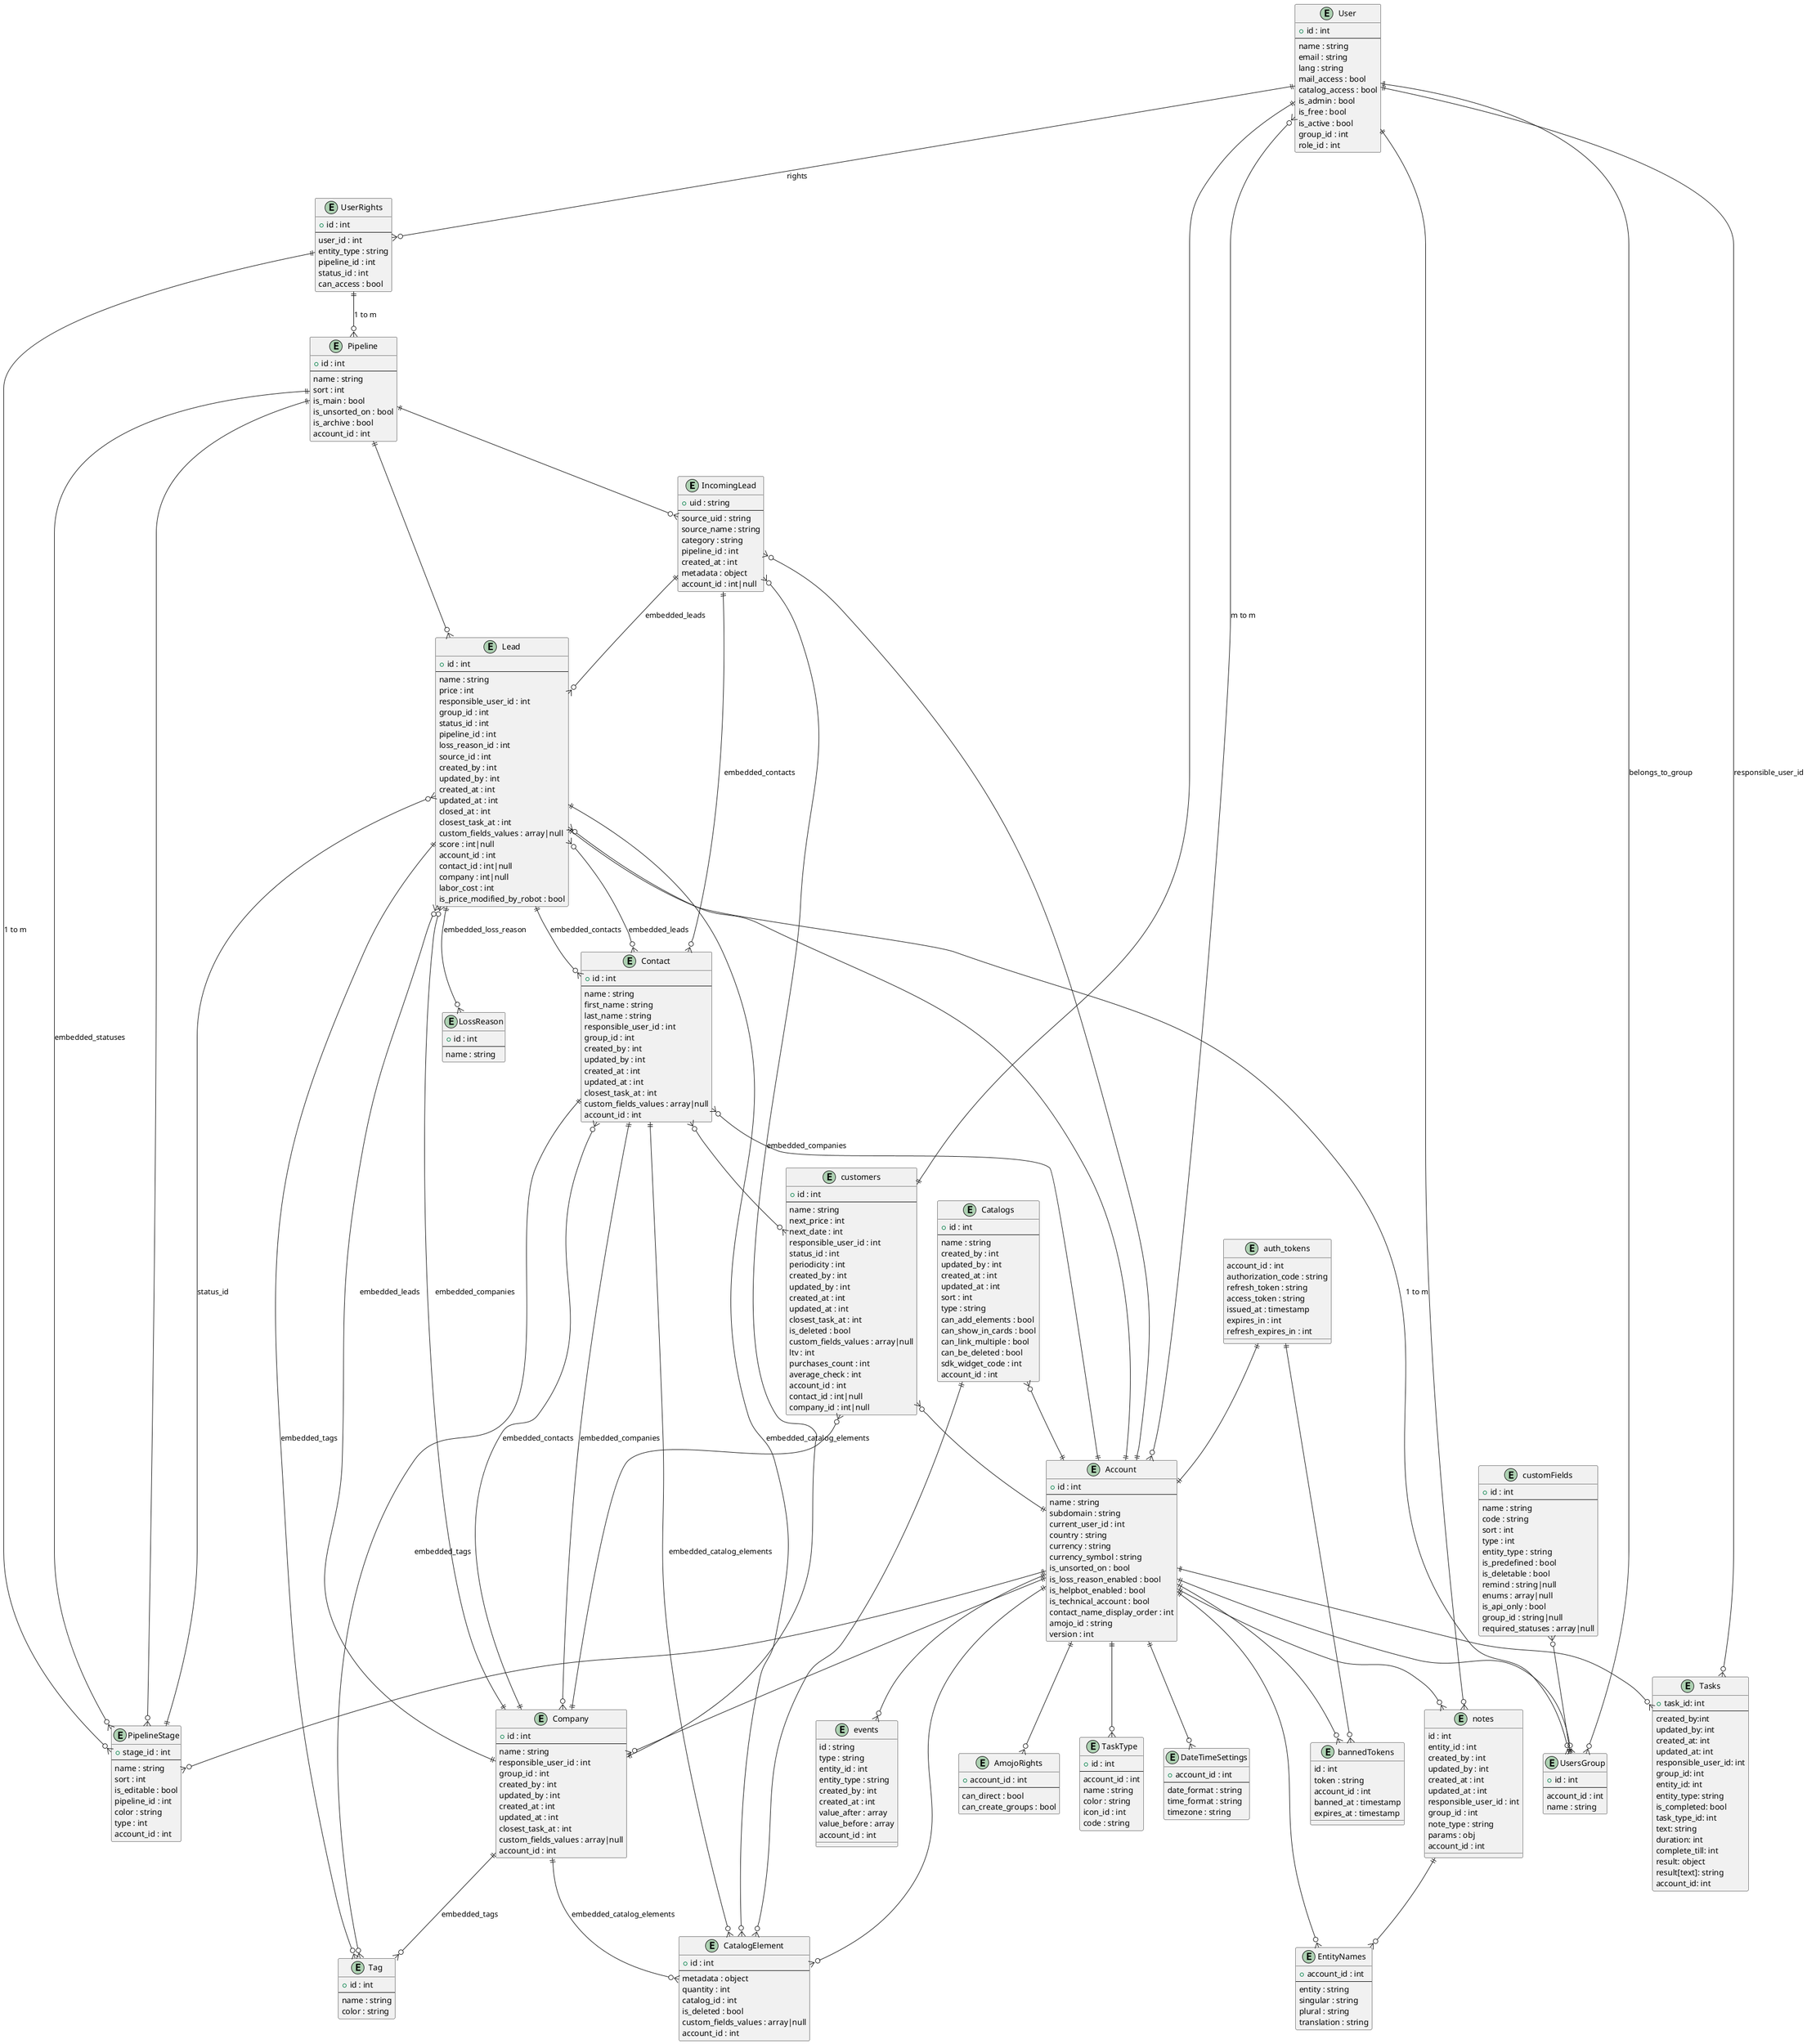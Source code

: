 @startuml

entity IncomingLead {
  + uid : string
  --
  source_uid : string
  source_name : string
  category : string
  pipeline_id : int
  created_at : int
  metadata : object
  account_id : int|null
}

entity Lead {
  + id : int
  --
  name : string
  price : int
  responsible_user_id : int
  group_id : int
  status_id : int
  pipeline_id : int
  loss_reason_id : int
  source_id : int
  created_by : int
  updated_by : int
  created_at : int
  updated_at : int
  closed_at : int
  closest_task_at : int
  custom_fields_values : array|null
  score : int|null
  account_id : int
  contact_id : int|null
  company : int|null
  labor_cost : int
  is_price_modified_by_robot : bool
}

entity Contact {
  + id : int
  --
  name : string
  first_name : string
  last_name : string
  responsible_user_id : int
  group_id : int
  created_by : int
  updated_by : int
  created_at : int
  updated_at : int
  closest_task_at : int
  custom_fields_values : array|null
  account_id : int
}

entity Company {
  + id : int
  --
  name : string
  responsible_user_id : int
  group_id : int
  created_by : int
  updated_by : int
  created_at : int
  updated_at : int
  closest_task_at : int
  custom_fields_values : array|null
  account_id : int
}

entity User {
  + id : int
  --
  name : string
  email : string
  lang : string
  mail_access : bool
  catalog_access : bool
  is_admin : bool
  is_free : bool
  is_active : bool
  group_id : int
  role_id : int
}

entity UserRights {
  + id : int
  --
  user_id : int
  entity_type : string 
  pipeline_id : int
  status_id : int
  can_access : bool       
}


entity LossReason {
  + id : int
  --
  name : string
}

entity Tag {
  + id : int
  --
  name : string
  color : string
}

entity Catalogs {
  + id : int
  --
  name : string
  created_by : int
  updated_by : int
  created_at : int
  updated_at : int
  sort : int
  type : string
  can_add_elements : bool
  can_show_in_cards : bool
  can_link_multiple : bool
  can_be_deleted : bool
  sdk_widget_code : int
  account_id : int
}


entity CatalogElement {
  + id : int
  --
  metadata : object
  quantity : int
  catalog_id : int
  is_deleted : bool
  custom_fields_values : array|null
  account_id : int
}

entity Pipeline {
  + id : int
  --
  name : string
  sort : int
  is_main : bool
  is_unsorted_on : bool
  is_archive : bool
  account_id : int
}

entity Account {
  + id : int
  --
  name : string
  subdomain : string
  current_user_id : int
  country : string
  currency : string
  currency_symbol : string
  is_unsorted_on : bool
  is_loss_reason_enabled : bool
  is_helpbot_enabled : bool
  is_technical_account : bool
  contact_name_display_order : int
  amojo_id : string
  version : int
}

entity AmojoRights {
  + account_id : int
  --
  can_direct : bool
  can_create_groups : bool
}

entity UsersGroup {
  + id : int
  --
  account_id : int
  name : string
}

entity TaskType {
  + id : int
  --
  account_id : int
  name : string
  color : string
  icon_id : int
  code : string
}

entity DateTimeSettings {
  + account_id : int
  --
  date_format : string
  time_format : string
  timezone : string
}

entity EntityNames {
  + account_id : int
  --
  entity : string
  singular : string
  plural : string
  translation : string
}

entity PipelineStage {
  + stage_id : int
  --
  name : string
  sort : int
  is_editable : bool
  pipeline_id : int
  color : string
  type : int
  account_id : int
}

entity Tasks {
  + task_id: int	
  --
  created_by:int
  updated_by: int	
  created_at: int
  updated_at: int	
  responsible_user_id: int	
  group_id: int	
  entity_id: int	
  entity_type: string
  is_completed: bool
  task_type_id: int	
  text: string	
  duration: int	
  complete_till: int
  result: object
  result[text]: string
  account_id: int
}

entity events {
  id : string	
  type : string	
  entity_id : int	
  entity_type : string	
  created_by : int	
  created_at : int	
  value_after : array	
  value_before : array	
  account_id : int
}

entity notes {
  id : int	
  entity_id : int	
  created_by : int
  updated_by : int	
  created_at : int	
  updated_at : int	
  responsible_user_id : int	
  group_id : int	
  note_type : string	
  params : obj	
  account_id : int
}


entity auth_tokens  {
  account_id : int        
  authorization_code : string  
  refresh_token : string      
  access_token : string        
  issued_at : timestamp   
  expires_in : int      
  refresh_expires_in : int    
}

entity bannedTokens {
  id : int
  token : string
  account_id : int
  banned_at : timestamp
  expires_at : timestamp
}

entity customers {
  + id : int
  --
  name : string
  next_price : int
  next_date : int
  responsible_user_id : int
  status_id : int
  periodicity : int
  created_by : int
  updated_by : int
  created_at : int
  updated_at : int
  closest_task_at : int
  is_deleted : bool
  custom_fields_values : array|null
  ltv : int
  purchases_count : int
  average_check : int
  account_id : int
  contact_id : int|null
  company_id : int|null
}

entity customFields {
  + id : int
  --
  name : string
  code : string
  sort : int
  type : int
  entity_type : string
  is_predefined : bool
  is_deletable : bool
  remind : string|null
  enums : array|null
  is_api_only : bool
  group_id : string|null
  required_statuses : array|null
}

customFields }o--|| UsersGroup

Catalogs ||--o{ CatalogElement
Catalogs }o--|| Account
CatalogElement }o--|| Account


Company ||--o{ customers
Contact }o--o{ customers
User||--|| customers
customers }o--|| Account
UserRights ||--o{ Pipeline : 1 to m
UserRights ||--o{ PipelineStage : 1 to m



auth_tokens ||--o{ bannedTokens
Account ||--o{ bannedTokens
auth_tokens ||--|| Account

User  ||--o{ notes
notes  ||--o{ EntityNames
Pipeline ||--o{ PipelineStage
Account  ||--o{ notes
Account ||--o{ PipelineStage
Account ||--o{ AmojoRights
Account ||--o{ UsersGroup
Account ||--o{ TaskType
Account ||--o{ DateTimeSettings
Account ||--o{ EntityNames
Account ||--o{ Contact
Account ||--o{ Company
Account ||--o{ Lead
Account ||--o{ IncomingLead
Account ||--o{ Tasks
Account ||--o{ events
IncomingLead ||--o{ Contact       : embedded_contacts
IncomingLead }o--|| Company       : embedded_companies
IncomingLead ||--o{ Lead          : embedded_leads

Lead ||--o{ LossReason         : embedded_loss_reason
Lead ||--o{ Tag                : embedded_tags
Lead ||--o{ Contact            : embedded_contacts
Lead }o--|| Company            : embedded_companies
Lead ||--o{ CatalogElement     : embedded_catalog_elements

Contact ||--o{ Tag                : embedded_tags
Contact ||--o{ Company            : embedded_companies
Contact }o--o{ Lead               : embedded_leads
Contact ||--o{ CatalogElement     : embedded_catalog_elements

Company ||--o{ Tag                : embedded_tags
Company ||--o{ Contact            : embedded_contacts
Company ||--o{ Lead               : embedded_leads
Company ||--o{ CatalogElement     : embedded_catalog_elements

User ||--o{ UsersGroup          : belongs_to_group
User ||--o{ UserRights          : rights
User ||--o{ Tasks : responsible_user_id
User }o--o{ Account : m to m

Lead }o--|| PipelineStage : status_id
Lead ||--o{ UsersGroup : 1 to m
Pipeline ||--o{ Lead
Pipeline ||--o{ IncomingLead
Pipeline ||--o{ PipelineStage        : embedded_statuses

@enduml
